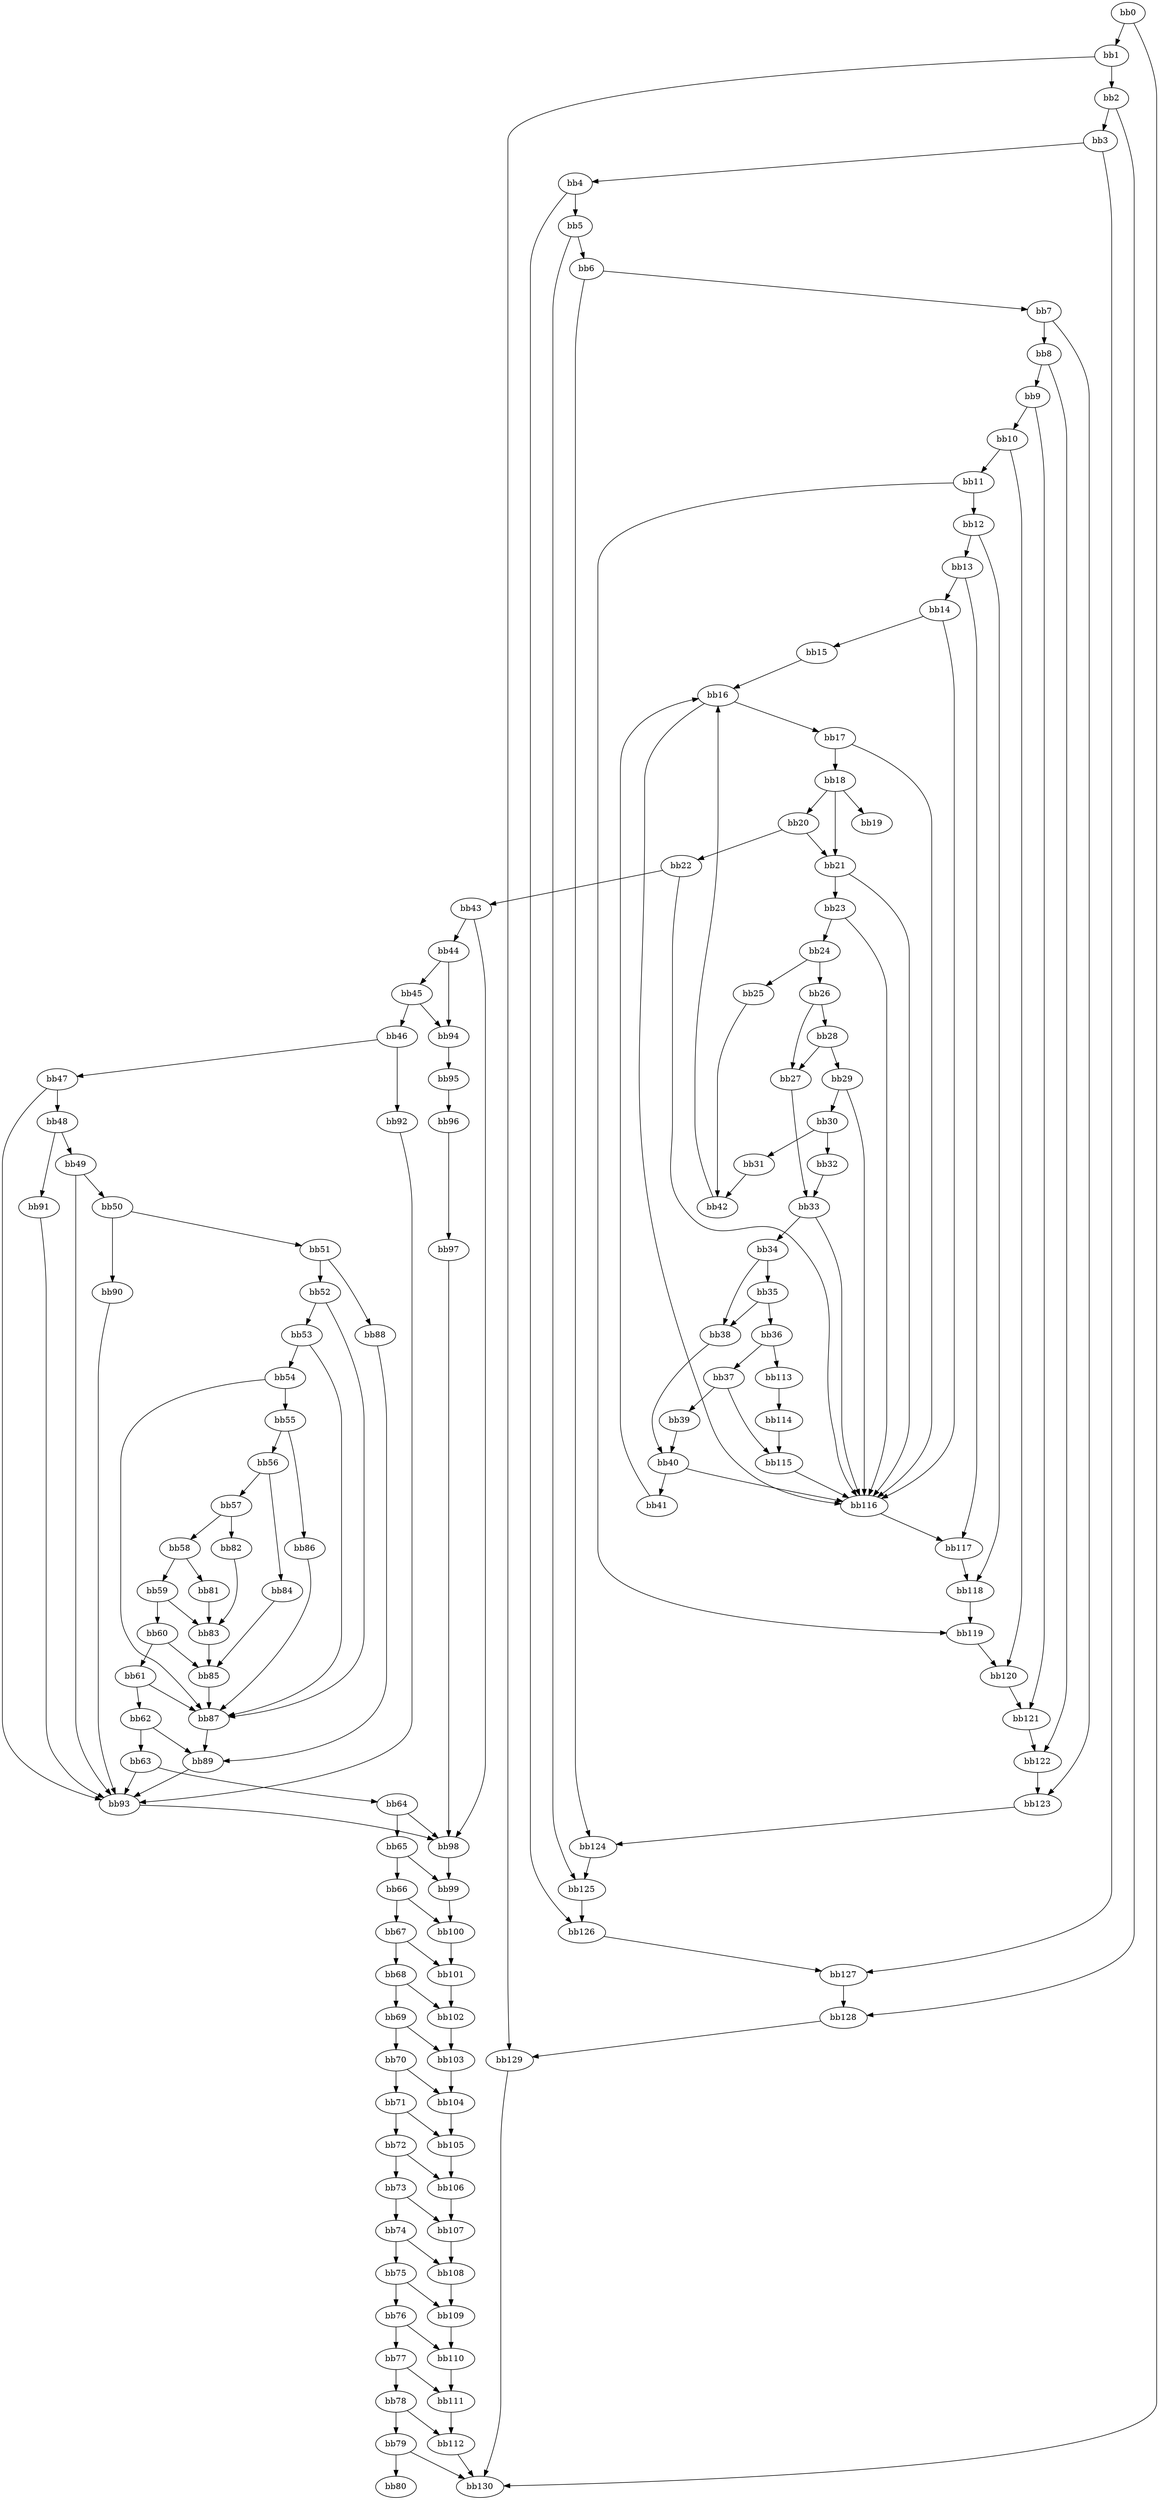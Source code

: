 digraph {
    0 [ label = "bb0\l" ]
    1 [ label = "bb1\l" ]
    2 [ label = "bb2\l" ]
    3 [ label = "bb3\l" ]
    4 [ label = "bb4\l" ]
    5 [ label = "bb5\l" ]
    6 [ label = "bb6\l" ]
    7 [ label = "bb7\l" ]
    8 [ label = "bb8\l" ]
    9 [ label = "bb9\l" ]
    10 [ label = "bb10\l" ]
    11 [ label = "bb11\l" ]
    12 [ label = "bb12\l" ]
    13 [ label = "bb13\l" ]
    14 [ label = "bb14\l" ]
    15 [ label = "bb15\l" ]
    16 [ label = "bb16\l" ]
    17 [ label = "bb17\l" ]
    18 [ label = "bb18\l" ]
    19 [ label = "bb19\l" ]
    20 [ label = "bb20\l" ]
    21 [ label = "bb21\l" ]
    22 [ label = "bb22\l" ]
    23 [ label = "bb23\l" ]
    24 [ label = "bb24\l" ]
    25 [ label = "bb25\l" ]
    26 [ label = "bb26\l" ]
    27 [ label = "bb27\l" ]
    28 [ label = "bb28\l" ]
    29 [ label = "bb29\l" ]
    30 [ label = "bb30\l" ]
    31 [ label = "bb31\l" ]
    32 [ label = "bb32\l" ]
    33 [ label = "bb33\l" ]
    34 [ label = "bb34\l" ]
    35 [ label = "bb35\l" ]
    36 [ label = "bb36\l" ]
    37 [ label = "bb37\l" ]
    38 [ label = "bb38\l" ]
    39 [ label = "bb39\l" ]
    40 [ label = "bb40\l" ]
    41 [ label = "bb41\l" ]
    42 [ label = "bb42\l" ]
    43 [ label = "bb43\l" ]
    44 [ label = "bb44\l" ]
    45 [ label = "bb45\l" ]
    46 [ label = "bb46\l" ]
    47 [ label = "bb47\l" ]
    48 [ label = "bb48\l" ]
    49 [ label = "bb49\l" ]
    50 [ label = "bb50\l" ]
    51 [ label = "bb51\l" ]
    52 [ label = "bb52\l" ]
    53 [ label = "bb53\l" ]
    54 [ label = "bb54\l" ]
    55 [ label = "bb55\l" ]
    56 [ label = "bb56\l" ]
    57 [ label = "bb57\l" ]
    58 [ label = "bb58\l" ]
    59 [ label = "bb59\l" ]
    60 [ label = "bb60\l" ]
    61 [ label = "bb61\l" ]
    62 [ label = "bb62\l" ]
    63 [ label = "bb63\l" ]
    64 [ label = "bb64\l" ]
    65 [ label = "bb65\l" ]
    66 [ label = "bb66\l" ]
    67 [ label = "bb67\l" ]
    68 [ label = "bb68\l" ]
    69 [ label = "bb69\l" ]
    70 [ label = "bb70\l" ]
    71 [ label = "bb71\l" ]
    72 [ label = "bb72\l" ]
    73 [ label = "bb73\l" ]
    74 [ label = "bb74\l" ]
    75 [ label = "bb75\l" ]
    76 [ label = "bb76\l" ]
    77 [ label = "bb77\l" ]
    78 [ label = "bb78\l" ]
    79 [ label = "bb79\l" ]
    80 [ label = "bb80\l" ]
    81 [ label = "bb81\l" ]
    82 [ label = "bb82\l" ]
    83 [ label = "bb83\l" ]
    84 [ label = "bb84\l" ]
    85 [ label = "bb85\l" ]
    86 [ label = "bb86\l" ]
    87 [ label = "bb87\l" ]
    88 [ label = "bb88\l" ]
    89 [ label = "bb89\l" ]
    90 [ label = "bb90\l" ]
    91 [ label = "bb91\l" ]
    92 [ label = "bb92\l" ]
    93 [ label = "bb93\l" ]
    94 [ label = "bb94\l" ]
    95 [ label = "bb95\l" ]
    96 [ label = "bb96\l" ]
    97 [ label = "bb97\l" ]
    98 [ label = "bb98\l" ]
    99 [ label = "bb99\l" ]
    100 [ label = "bb100\l" ]
    101 [ label = "bb101\l" ]
    102 [ label = "bb102\l" ]
    103 [ label = "bb103\l" ]
    104 [ label = "bb104\l" ]
    105 [ label = "bb105\l" ]
    106 [ label = "bb106\l" ]
    107 [ label = "bb107\l" ]
    108 [ label = "bb108\l" ]
    109 [ label = "bb109\l" ]
    110 [ label = "bb110\l" ]
    111 [ label = "bb111\l" ]
    112 [ label = "bb112\l" ]
    113 [ label = "bb113\l" ]
    114 [ label = "bb114\l" ]
    115 [ label = "bb115\l" ]
    116 [ label = "bb116\l" ]
    117 [ label = "bb117\l" ]
    118 [ label = "bb118\l" ]
    119 [ label = "bb119\l" ]
    120 [ label = "bb120\l" ]
    121 [ label = "bb121\l" ]
    122 [ label = "bb122\l" ]
    123 [ label = "bb123\l" ]
    124 [ label = "bb124\l" ]
    125 [ label = "bb125\l" ]
    126 [ label = "bb126\l" ]
    127 [ label = "bb127\l" ]
    128 [ label = "bb128\l" ]
    129 [ label = "bb129\l" ]
    130 [ label = "bb130\l" ]
    0 -> 1 [ ]
    0 -> 130 [ ]
    1 -> 2 [ ]
    1 -> 129 [ ]
    2 -> 3 [ ]
    2 -> 128 [ ]
    3 -> 4 [ ]
    3 -> 127 [ ]
    4 -> 5 [ ]
    4 -> 126 [ ]
    5 -> 6 [ ]
    5 -> 125 [ ]
    6 -> 7 [ ]
    6 -> 124 [ ]
    7 -> 8 [ ]
    7 -> 123 [ ]
    8 -> 9 [ ]
    8 -> 122 [ ]
    9 -> 10 [ ]
    9 -> 121 [ ]
    10 -> 11 [ ]
    10 -> 120 [ ]
    11 -> 12 [ ]
    11 -> 119 [ ]
    12 -> 13 [ ]
    12 -> 118 [ ]
    13 -> 14 [ ]
    13 -> 117 [ ]
    14 -> 15 [ ]
    14 -> 116 [ ]
    15 -> 16 [ ]
    16 -> 17 [ ]
    16 -> 116 [ ]
    17 -> 18 [ ]
    17 -> 116 [ ]
    18 -> 19 [ ]
    18 -> 20 [ ]
    18 -> 21 [ ]
    20 -> 21 [ ]
    20 -> 22 [ ]
    21 -> 23 [ ]
    21 -> 116 [ ]
    22 -> 43 [ ]
    22 -> 116 [ ]
    23 -> 24 [ ]
    23 -> 116 [ ]
    24 -> 25 [ ]
    24 -> 26 [ ]
    25 -> 42 [ ]
    26 -> 27 [ ]
    26 -> 28 [ ]
    27 -> 33 [ ]
    28 -> 27 [ ]
    28 -> 29 [ ]
    29 -> 30 [ ]
    29 -> 116 [ ]
    30 -> 31 [ ]
    30 -> 32 [ ]
    31 -> 42 [ ]
    32 -> 33 [ ]
    33 -> 34 [ ]
    33 -> 116 [ ]
    34 -> 35 [ ]
    34 -> 38 [ ]
    35 -> 36 [ ]
    35 -> 38 [ ]
    36 -> 37 [ ]
    36 -> 113 [ ]
    37 -> 39 [ ]
    37 -> 115 [ ]
    38 -> 40 [ ]
    39 -> 40 [ ]
    40 -> 41 [ ]
    40 -> 116 [ ]
    41 -> 16 [ ]
    42 -> 16 [ ]
    43 -> 44 [ ]
    43 -> 98 [ ]
    44 -> 45 [ ]
    44 -> 94 [ ]
    45 -> 46 [ ]
    45 -> 94 [ ]
    46 -> 47 [ ]
    46 -> 92 [ ]
    47 -> 48 [ ]
    47 -> 93 [ ]
    48 -> 49 [ ]
    48 -> 91 [ ]
    49 -> 50 [ ]
    49 -> 93 [ ]
    50 -> 51 [ ]
    50 -> 90 [ ]
    51 -> 52 [ ]
    51 -> 88 [ ]
    52 -> 53 [ ]
    52 -> 87 [ ]
    53 -> 54 [ ]
    53 -> 87 [ ]
    54 -> 55 [ ]
    54 -> 87 [ ]
    55 -> 56 [ ]
    55 -> 86 [ ]
    56 -> 57 [ ]
    56 -> 84 [ ]
    57 -> 58 [ ]
    57 -> 82 [ ]
    58 -> 59 [ ]
    58 -> 81 [ ]
    59 -> 60 [ ]
    59 -> 83 [ ]
    60 -> 61 [ ]
    60 -> 85 [ ]
    61 -> 62 [ ]
    61 -> 87 [ ]
    62 -> 63 [ ]
    62 -> 89 [ ]
    63 -> 64 [ ]
    63 -> 93 [ ]
    64 -> 65 [ ]
    64 -> 98 [ ]
    65 -> 66 [ ]
    65 -> 99 [ ]
    66 -> 67 [ ]
    66 -> 100 [ ]
    67 -> 68 [ ]
    67 -> 101 [ ]
    68 -> 69 [ ]
    68 -> 102 [ ]
    69 -> 70 [ ]
    69 -> 103 [ ]
    70 -> 71 [ ]
    70 -> 104 [ ]
    71 -> 72 [ ]
    71 -> 105 [ ]
    72 -> 73 [ ]
    72 -> 106 [ ]
    73 -> 74 [ ]
    73 -> 107 [ ]
    74 -> 75 [ ]
    74 -> 108 [ ]
    75 -> 76 [ ]
    75 -> 109 [ ]
    76 -> 77 [ ]
    76 -> 110 [ ]
    77 -> 78 [ ]
    77 -> 111 [ ]
    78 -> 79 [ ]
    78 -> 112 [ ]
    79 -> 80 [ ]
    79 -> 130 [ ]
    81 -> 83 [ ]
    82 -> 83 [ ]
    83 -> 85 [ ]
    84 -> 85 [ ]
    85 -> 87 [ ]
    86 -> 87 [ ]
    87 -> 89 [ ]
    88 -> 89 [ ]
    89 -> 93 [ ]
    90 -> 93 [ ]
    91 -> 93 [ ]
    92 -> 93 [ ]
    93 -> 98 [ ]
    94 -> 95 [ ]
    95 -> 96 [ ]
    96 -> 97 [ ]
    97 -> 98 [ ]
    98 -> 99 [ ]
    99 -> 100 [ ]
    100 -> 101 [ ]
    101 -> 102 [ ]
    102 -> 103 [ ]
    103 -> 104 [ ]
    104 -> 105 [ ]
    105 -> 106 [ ]
    106 -> 107 [ ]
    107 -> 108 [ ]
    108 -> 109 [ ]
    109 -> 110 [ ]
    110 -> 111 [ ]
    111 -> 112 [ ]
    112 -> 130 [ ]
    113 -> 114 [ ]
    114 -> 115 [ ]
    115 -> 116 [ ]
    116 -> 117 [ ]
    117 -> 118 [ ]
    118 -> 119 [ ]
    119 -> 120 [ ]
    120 -> 121 [ ]
    121 -> 122 [ ]
    122 -> 123 [ ]
    123 -> 124 [ ]
    124 -> 125 [ ]
    125 -> 126 [ ]
    126 -> 127 [ ]
    127 -> 128 [ ]
    128 -> 129 [ ]
    129 -> 130 [ ]
}

